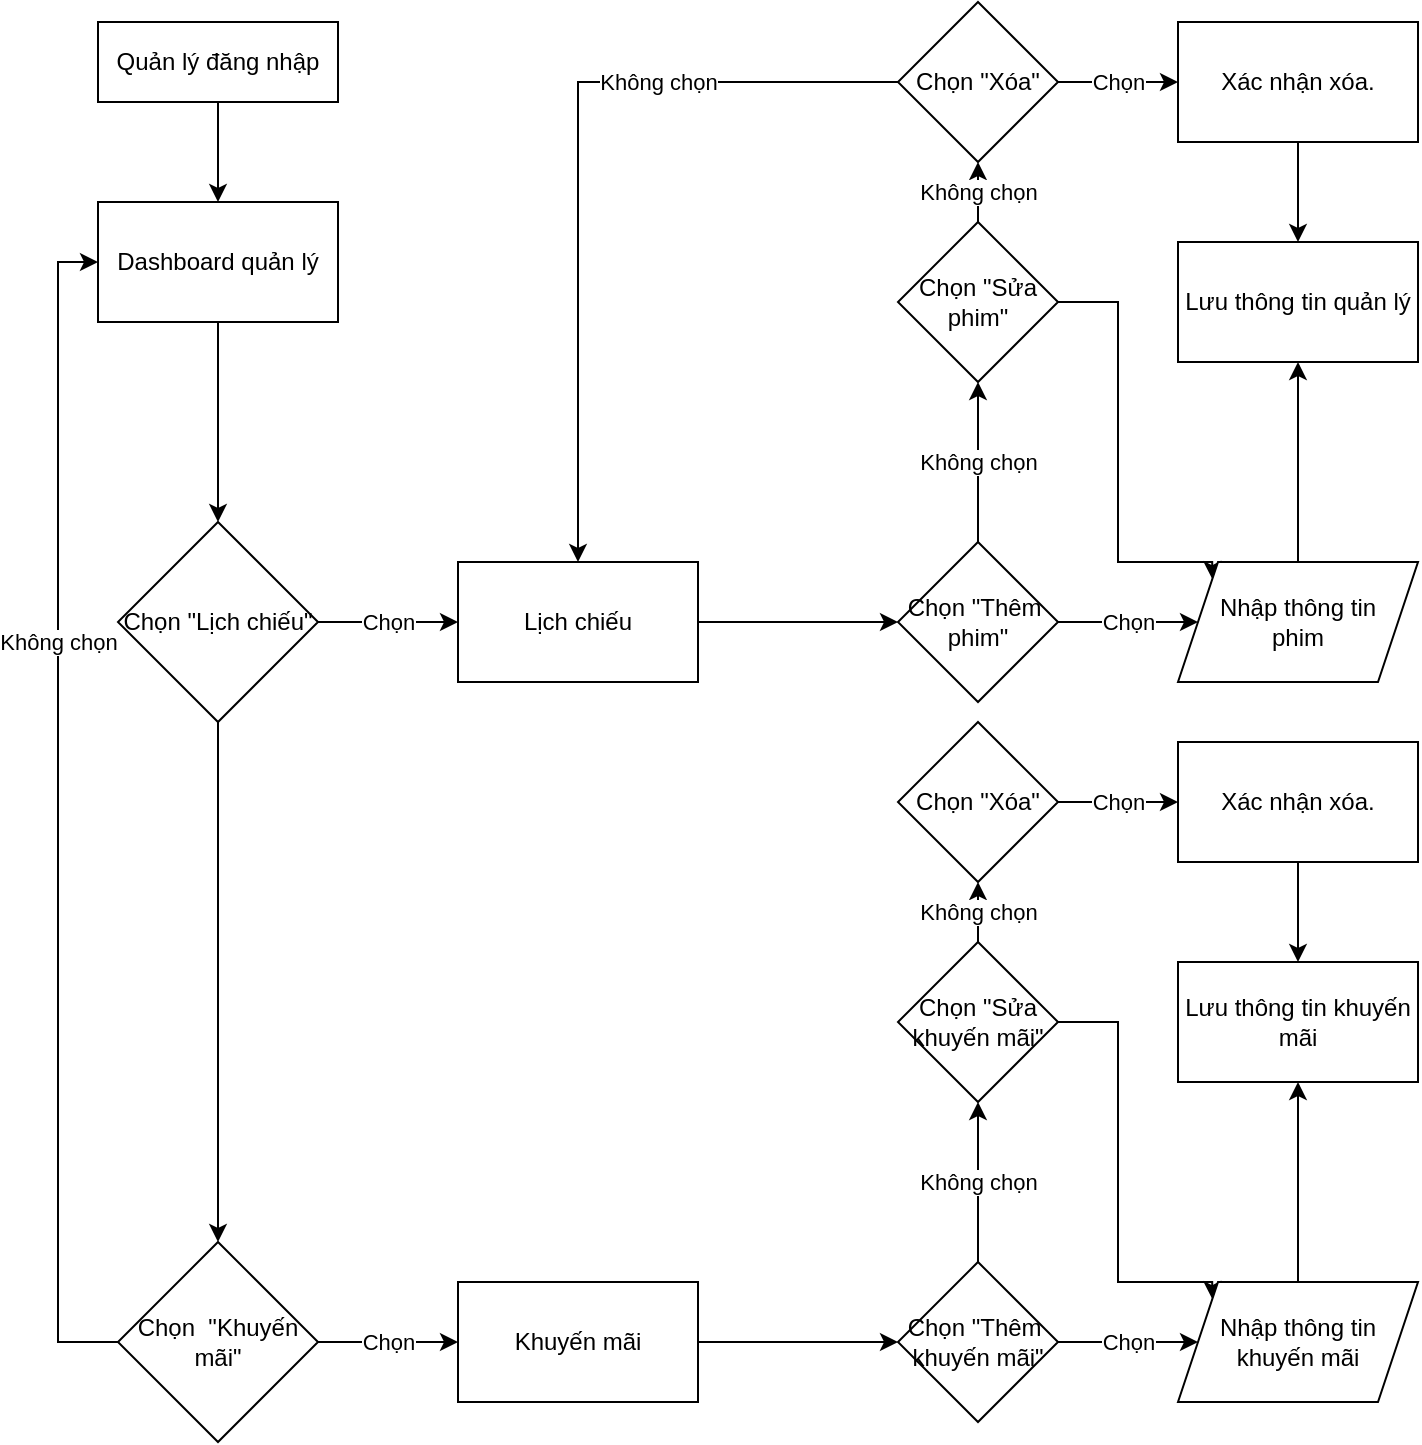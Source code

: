 <mxfile version="13.9.7" type="google"><diagram id="cq9cHLhcsLVktU-6Qxye" name="Page-1"><mxGraphModel dx="1240" dy="643" grid="1" gridSize="10" guides="1" tooltips="1" connect="1" arrows="1" fold="1" page="1" pageScale="1" pageWidth="827" pageHeight="1169" math="0" shadow="0"><root><mxCell id="0"/><mxCell id="1" parent="0"/><mxCell id="bcdq2LaiJmFUHbvSh_GW-45" style="edgeStyle=orthogonalEdgeStyle;rounded=0;orthogonalLoop=1;jettySize=auto;html=1;exitX=0.5;exitY=1;exitDx=0;exitDy=0;entryX=0.5;entryY=0;entryDx=0;entryDy=0;" parent="1" source="bcdq2LaiJmFUHbvSh_GW-3" target="bcdq2LaiJmFUHbvSh_GW-10" edge="1"><mxGeometry relative="1" as="geometry"/></mxCell><mxCell id="bcdq2LaiJmFUHbvSh_GW-3" value="Quản lý đăng nhập" style="rounded=0;whiteSpace=wrap;html=1;fontSize=12;glass=0;strokeWidth=1;shadow=0;" parent="1" vertex="1"><mxGeometry x="60" y="250" width="120" height="40" as="geometry"/></mxCell><mxCell id="iNPGE6RBNCg7iyKDNJ3u-21" style="edgeStyle=orthogonalEdgeStyle;rounded=0;orthogonalLoop=1;jettySize=auto;html=1;entryX=0.5;entryY=0;entryDx=0;entryDy=0;" edge="1" parent="1" source="bcdq2LaiJmFUHbvSh_GW-10" target="bcdq2LaiJmFUHbvSh_GW-18"><mxGeometry relative="1" as="geometry"/></mxCell><mxCell id="bcdq2LaiJmFUHbvSh_GW-10" value="Dashboard quản lý" style="rounded=0;whiteSpace=wrap;html=1;" parent="1" vertex="1"><mxGeometry x="60" y="340" width="120" height="60" as="geometry"/></mxCell><mxCell id="bcdq2LaiJmFUHbvSh_GW-16" value="Chọn" style="edgeStyle=orthogonalEdgeStyle;rounded=0;orthogonalLoop=1;jettySize=auto;html=1;" parent="1" source="bcdq2LaiJmFUHbvSh_GW-18" target="bcdq2LaiJmFUHbvSh_GW-20" edge="1"><mxGeometry relative="1" as="geometry"/></mxCell><mxCell id="iNPGE6RBNCg7iyKDNJ3u-25" value="" style="edgeStyle=orthogonalEdgeStyle;rounded=0;orthogonalLoop=1;jettySize=auto;html=1;" edge="1" parent="1" source="bcdq2LaiJmFUHbvSh_GW-18" target="iNPGE6RBNCg7iyKDNJ3u-24"><mxGeometry relative="1" as="geometry"/></mxCell><mxCell id="bcdq2LaiJmFUHbvSh_GW-18" value="Chọn &quot;Lịch chiếu&quot;" style="rhombus;whiteSpace=wrap;html=1;" parent="1" vertex="1"><mxGeometry x="70" y="500" width="100" height="100" as="geometry"/></mxCell><mxCell id="bcdq2LaiJmFUHbvSh_GW-49" value="" style="edgeStyle=orthogonalEdgeStyle;rounded=0;orthogonalLoop=1;jettySize=auto;html=1;" parent="1" source="bcdq2LaiJmFUHbvSh_GW-20" target="bcdq2LaiJmFUHbvSh_GW-48" edge="1"><mxGeometry relative="1" as="geometry"/></mxCell><mxCell id="bcdq2LaiJmFUHbvSh_GW-20" value="Lịch chiếu" style="whiteSpace=wrap;html=1;" parent="1" vertex="1"><mxGeometry x="240" y="520" width="120" height="60" as="geometry"/></mxCell><mxCell id="bcdq2LaiJmFUHbvSh_GW-51" value="Không chọn" style="edgeStyle=orthogonalEdgeStyle;rounded=0;orthogonalLoop=1;jettySize=auto;html=1;" parent="1" source="bcdq2LaiJmFUHbvSh_GW-48" target="bcdq2LaiJmFUHbvSh_GW-50" edge="1"><mxGeometry relative="1" as="geometry"/></mxCell><mxCell id="bcdq2LaiJmFUHbvSh_GW-57" value="Chọn" style="edgeStyle=orthogonalEdgeStyle;rounded=0;orthogonalLoop=1;jettySize=auto;html=1;" parent="1" source="bcdq2LaiJmFUHbvSh_GW-48" target="bcdq2LaiJmFUHbvSh_GW-56" edge="1"><mxGeometry relative="1" as="geometry"/></mxCell><mxCell id="bcdq2LaiJmFUHbvSh_GW-48" value="Chọn &quot;Thêm&amp;nbsp; phim&quot;" style="rhombus;whiteSpace=wrap;html=1;" parent="1" vertex="1"><mxGeometry x="460" y="510" width="80" height="80" as="geometry"/></mxCell><mxCell id="bcdq2LaiJmFUHbvSh_GW-53" value="Không chọn" style="edgeStyle=orthogonalEdgeStyle;rounded=0;orthogonalLoop=1;jettySize=auto;html=1;" parent="1" source="bcdq2LaiJmFUHbvSh_GW-50" target="bcdq2LaiJmFUHbvSh_GW-52" edge="1"><mxGeometry relative="1" as="geometry"/></mxCell><mxCell id="bcdq2LaiJmFUHbvSh_GW-64" style="edgeStyle=orthogonalEdgeStyle;rounded=0;orthogonalLoop=1;jettySize=auto;html=1;entryX=0;entryY=0;entryDx=0;entryDy=0;" parent="1" source="bcdq2LaiJmFUHbvSh_GW-50" target="bcdq2LaiJmFUHbvSh_GW-56" edge="1"><mxGeometry relative="1" as="geometry"><Array as="points"><mxPoint x="570" y="390"/><mxPoint x="570" y="520"/><mxPoint x="617" y="520"/></Array></mxGeometry></mxCell><mxCell id="bcdq2LaiJmFUHbvSh_GW-50" value="Chọn &quot;Sửa phim&quot;" style="rhombus;whiteSpace=wrap;html=1;" parent="1" vertex="1"><mxGeometry x="460" y="350" width="80" height="80" as="geometry"/></mxCell><mxCell id="bcdq2LaiJmFUHbvSh_GW-61" value="Chọn" style="edgeStyle=orthogonalEdgeStyle;rounded=0;orthogonalLoop=1;jettySize=auto;html=1;" parent="1" source="bcdq2LaiJmFUHbvSh_GW-52" target="bcdq2LaiJmFUHbvSh_GW-60" edge="1"><mxGeometry relative="1" as="geometry"/></mxCell><mxCell id="iNPGE6RBNCg7iyKDNJ3u-22" style="edgeStyle=orthogonalEdgeStyle;rounded=0;orthogonalLoop=1;jettySize=auto;html=1;entryX=0.5;entryY=0;entryDx=0;entryDy=0;" edge="1" parent="1" source="bcdq2LaiJmFUHbvSh_GW-52" target="bcdq2LaiJmFUHbvSh_GW-20"><mxGeometry relative="1" as="geometry"/></mxCell><mxCell id="iNPGE6RBNCg7iyKDNJ3u-23" value="Không chọn" style="edgeLabel;html=1;align=center;verticalAlign=middle;resizable=0;points=[];" vertex="1" connectable="0" parent="iNPGE6RBNCg7iyKDNJ3u-22"><mxGeometry x="-0.4" relative="1" as="geometry"><mxPoint as="offset"/></mxGeometry></mxCell><mxCell id="bcdq2LaiJmFUHbvSh_GW-52" value="Chọn &quot;Xóa&quot;" style="rhombus;whiteSpace=wrap;html=1;" parent="1" vertex="1"><mxGeometry x="460" y="240" width="80" height="80" as="geometry"/></mxCell><mxCell id="bcdq2LaiJmFUHbvSh_GW-59" value="" style="edgeStyle=orthogonalEdgeStyle;rounded=0;orthogonalLoop=1;jettySize=auto;html=1;" parent="1" source="bcdq2LaiJmFUHbvSh_GW-56" target="bcdq2LaiJmFUHbvSh_GW-58" edge="1"><mxGeometry relative="1" as="geometry"/></mxCell><mxCell id="bcdq2LaiJmFUHbvSh_GW-56" value="Nhập thông tin &lt;br&gt;phim" style="shape=parallelogram;perimeter=parallelogramPerimeter;whiteSpace=wrap;html=1;fixedSize=1;" parent="1" vertex="1"><mxGeometry x="600" y="520" width="120" height="60" as="geometry"/></mxCell><mxCell id="bcdq2LaiJmFUHbvSh_GW-58" value="Lưu thông tin quản lý" style="whiteSpace=wrap;html=1;" parent="1" vertex="1"><mxGeometry x="600" y="360" width="120" height="60" as="geometry"/></mxCell><mxCell id="bcdq2LaiJmFUHbvSh_GW-62" value="" style="edgeStyle=orthogonalEdgeStyle;rounded=0;orthogonalLoop=1;jettySize=auto;html=1;" parent="1" source="bcdq2LaiJmFUHbvSh_GW-60" target="bcdq2LaiJmFUHbvSh_GW-58" edge="1"><mxGeometry relative="1" as="geometry"/></mxCell><mxCell id="bcdq2LaiJmFUHbvSh_GW-60" value="Xác nhận xóa." style="whiteSpace=wrap;html=1;" parent="1" vertex="1"><mxGeometry x="600" y="250" width="120" height="60" as="geometry"/></mxCell><mxCell id="iNPGE6RBNCg7iyKDNJ3u-27" value="Chọn" style="edgeStyle=orthogonalEdgeStyle;rounded=0;orthogonalLoop=1;jettySize=auto;html=1;" edge="1" parent="1" source="iNPGE6RBNCg7iyKDNJ3u-24" target="iNPGE6RBNCg7iyKDNJ3u-26"><mxGeometry relative="1" as="geometry"/></mxCell><mxCell id="iNPGE6RBNCg7iyKDNJ3u-28" style="edgeStyle=orthogonalEdgeStyle;rounded=0;orthogonalLoop=1;jettySize=auto;html=1;entryX=0;entryY=0.5;entryDx=0;entryDy=0;" edge="1" parent="1" source="iNPGE6RBNCg7iyKDNJ3u-24" target="bcdq2LaiJmFUHbvSh_GW-10"><mxGeometry relative="1" as="geometry"><Array as="points"><mxPoint x="40" y="910"/><mxPoint x="40" y="370"/></Array></mxGeometry></mxCell><mxCell id="iNPGE6RBNCg7iyKDNJ3u-29" value="Không chọn" style="edgeLabel;html=1;align=center;verticalAlign=middle;resizable=0;points=[];" vertex="1" connectable="0" parent="iNPGE6RBNCg7iyKDNJ3u-28"><mxGeometry x="0.29" relative="1" as="geometry"><mxPoint as="offset"/></mxGeometry></mxCell><mxCell id="iNPGE6RBNCg7iyKDNJ3u-24" value="Chọn&amp;nbsp; &quot;Khuyến mãi&quot;" style="rhombus;whiteSpace=wrap;html=1;" vertex="1" parent="1"><mxGeometry x="70" y="860" width="100" height="100" as="geometry"/></mxCell><mxCell id="iNPGE6RBNCg7iyKDNJ3u-43" value="" style="edgeStyle=orthogonalEdgeStyle;rounded=0;orthogonalLoop=1;jettySize=auto;html=1;" edge="1" parent="1" source="iNPGE6RBNCg7iyKDNJ3u-26" target="iNPGE6RBNCg7iyKDNJ3u-32"><mxGeometry relative="1" as="geometry"/></mxCell><mxCell id="iNPGE6RBNCg7iyKDNJ3u-26" value="Khuyến mãi" style="whiteSpace=wrap;html=1;" vertex="1" parent="1"><mxGeometry x="240" y="880" width="120" height="60" as="geometry"/></mxCell><mxCell id="iNPGE6RBNCg7iyKDNJ3u-30" value="Không chọn" style="edgeStyle=orthogonalEdgeStyle;rounded=0;orthogonalLoop=1;jettySize=auto;html=1;" edge="1" parent="1" source="iNPGE6RBNCg7iyKDNJ3u-32" target="iNPGE6RBNCg7iyKDNJ3u-35"><mxGeometry relative="1" as="geometry"/></mxCell><mxCell id="iNPGE6RBNCg7iyKDNJ3u-31" value="Chọn" style="edgeStyle=orthogonalEdgeStyle;rounded=0;orthogonalLoop=1;jettySize=auto;html=1;" edge="1" parent="1" source="iNPGE6RBNCg7iyKDNJ3u-32" target="iNPGE6RBNCg7iyKDNJ3u-39"><mxGeometry relative="1" as="geometry"/></mxCell><mxCell id="iNPGE6RBNCg7iyKDNJ3u-32" value="Chọn &quot;Thêm&amp;nbsp; khuyến mãi&quot;" style="rhombus;whiteSpace=wrap;html=1;" vertex="1" parent="1"><mxGeometry x="460" y="870" width="80" height="80" as="geometry"/></mxCell><mxCell id="iNPGE6RBNCg7iyKDNJ3u-33" value="Không chọn" style="edgeStyle=orthogonalEdgeStyle;rounded=0;orthogonalLoop=1;jettySize=auto;html=1;" edge="1" parent="1" source="iNPGE6RBNCg7iyKDNJ3u-35" target="iNPGE6RBNCg7iyKDNJ3u-37"><mxGeometry relative="1" as="geometry"/></mxCell><mxCell id="iNPGE6RBNCg7iyKDNJ3u-34" style="edgeStyle=orthogonalEdgeStyle;rounded=0;orthogonalLoop=1;jettySize=auto;html=1;entryX=0;entryY=0;entryDx=0;entryDy=0;" edge="1" parent="1" source="iNPGE6RBNCg7iyKDNJ3u-35" target="iNPGE6RBNCg7iyKDNJ3u-39"><mxGeometry relative="1" as="geometry"><Array as="points"><mxPoint x="570" y="750"/><mxPoint x="570" y="880"/><mxPoint x="617" y="880"/></Array></mxGeometry></mxCell><mxCell id="iNPGE6RBNCg7iyKDNJ3u-35" value="Chọn &quot;Sửa khuyến mãi&quot;" style="rhombus;whiteSpace=wrap;html=1;" vertex="1" parent="1"><mxGeometry x="460" y="710" width="80" height="80" as="geometry"/></mxCell><mxCell id="iNPGE6RBNCg7iyKDNJ3u-36" value="Chọn" style="edgeStyle=orthogonalEdgeStyle;rounded=0;orthogonalLoop=1;jettySize=auto;html=1;" edge="1" parent="1" source="iNPGE6RBNCg7iyKDNJ3u-37" target="iNPGE6RBNCg7iyKDNJ3u-42"><mxGeometry relative="1" as="geometry"/></mxCell><mxCell id="iNPGE6RBNCg7iyKDNJ3u-37" value="Chọn &quot;Xóa&quot;" style="rhombus;whiteSpace=wrap;html=1;" vertex="1" parent="1"><mxGeometry x="460" y="600" width="80" height="80" as="geometry"/></mxCell><mxCell id="iNPGE6RBNCg7iyKDNJ3u-38" value="" style="edgeStyle=orthogonalEdgeStyle;rounded=0;orthogonalLoop=1;jettySize=auto;html=1;" edge="1" parent="1" source="iNPGE6RBNCg7iyKDNJ3u-39" target="iNPGE6RBNCg7iyKDNJ3u-40"><mxGeometry relative="1" as="geometry"/></mxCell><mxCell id="iNPGE6RBNCg7iyKDNJ3u-39" value="Nhập thông tin &lt;br&gt;khuyến mãi" style="shape=parallelogram;perimeter=parallelogramPerimeter;whiteSpace=wrap;html=1;fixedSize=1;" vertex="1" parent="1"><mxGeometry x="600" y="880" width="120" height="60" as="geometry"/></mxCell><mxCell id="iNPGE6RBNCg7iyKDNJ3u-40" value="Lưu thông tin khuyến mãi" style="whiteSpace=wrap;html=1;" vertex="1" parent="1"><mxGeometry x="600" y="720" width="120" height="60" as="geometry"/></mxCell><mxCell id="iNPGE6RBNCg7iyKDNJ3u-41" value="" style="edgeStyle=orthogonalEdgeStyle;rounded=0;orthogonalLoop=1;jettySize=auto;html=1;" edge="1" parent="1" source="iNPGE6RBNCg7iyKDNJ3u-42" target="iNPGE6RBNCg7iyKDNJ3u-40"><mxGeometry relative="1" as="geometry"/></mxCell><mxCell id="iNPGE6RBNCg7iyKDNJ3u-42" value="Xác nhận xóa." style="whiteSpace=wrap;html=1;" vertex="1" parent="1"><mxGeometry x="600" y="610" width="120" height="60" as="geometry"/></mxCell></root></mxGraphModel></diagram></mxfile>